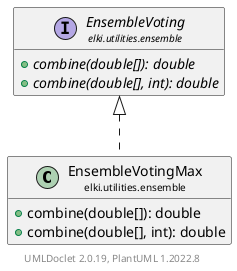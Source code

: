 @startuml
    remove .*\.(Instance|Par|Parameterizer|Factory)$
    set namespaceSeparator none
    hide empty fields
    hide empty methods

    class "<size:14>EnsembleVotingMax\n<size:10>elki.utilities.ensemble" as elki.utilities.ensemble.EnsembleVotingMax [[EnsembleVotingMax.html]] {
        +combine(double[]): double
        +combine(double[], int): double
    }

    interface "<size:14>EnsembleVoting\n<size:10>elki.utilities.ensemble" as elki.utilities.ensemble.EnsembleVoting [[EnsembleVoting.html]] {
        {abstract} +combine(double[]): double
        {abstract} +combine(double[], int): double
    }

    elki.utilities.ensemble.EnsembleVoting <|.. elki.utilities.ensemble.EnsembleVotingMax

    center footer UMLDoclet 2.0.19, PlantUML 1.2022.8
@enduml
